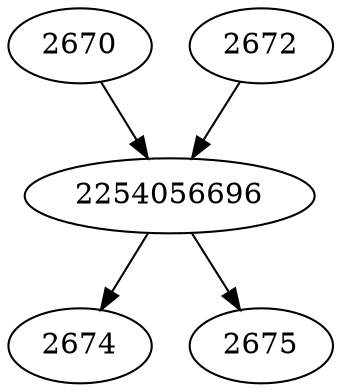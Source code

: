 strict digraph  {
2670;
2672;
2674;
2675;
2254056696;
2670 -> 2254056696;
2672 -> 2254056696;
2254056696 -> 2674;
2254056696 -> 2675;
}
